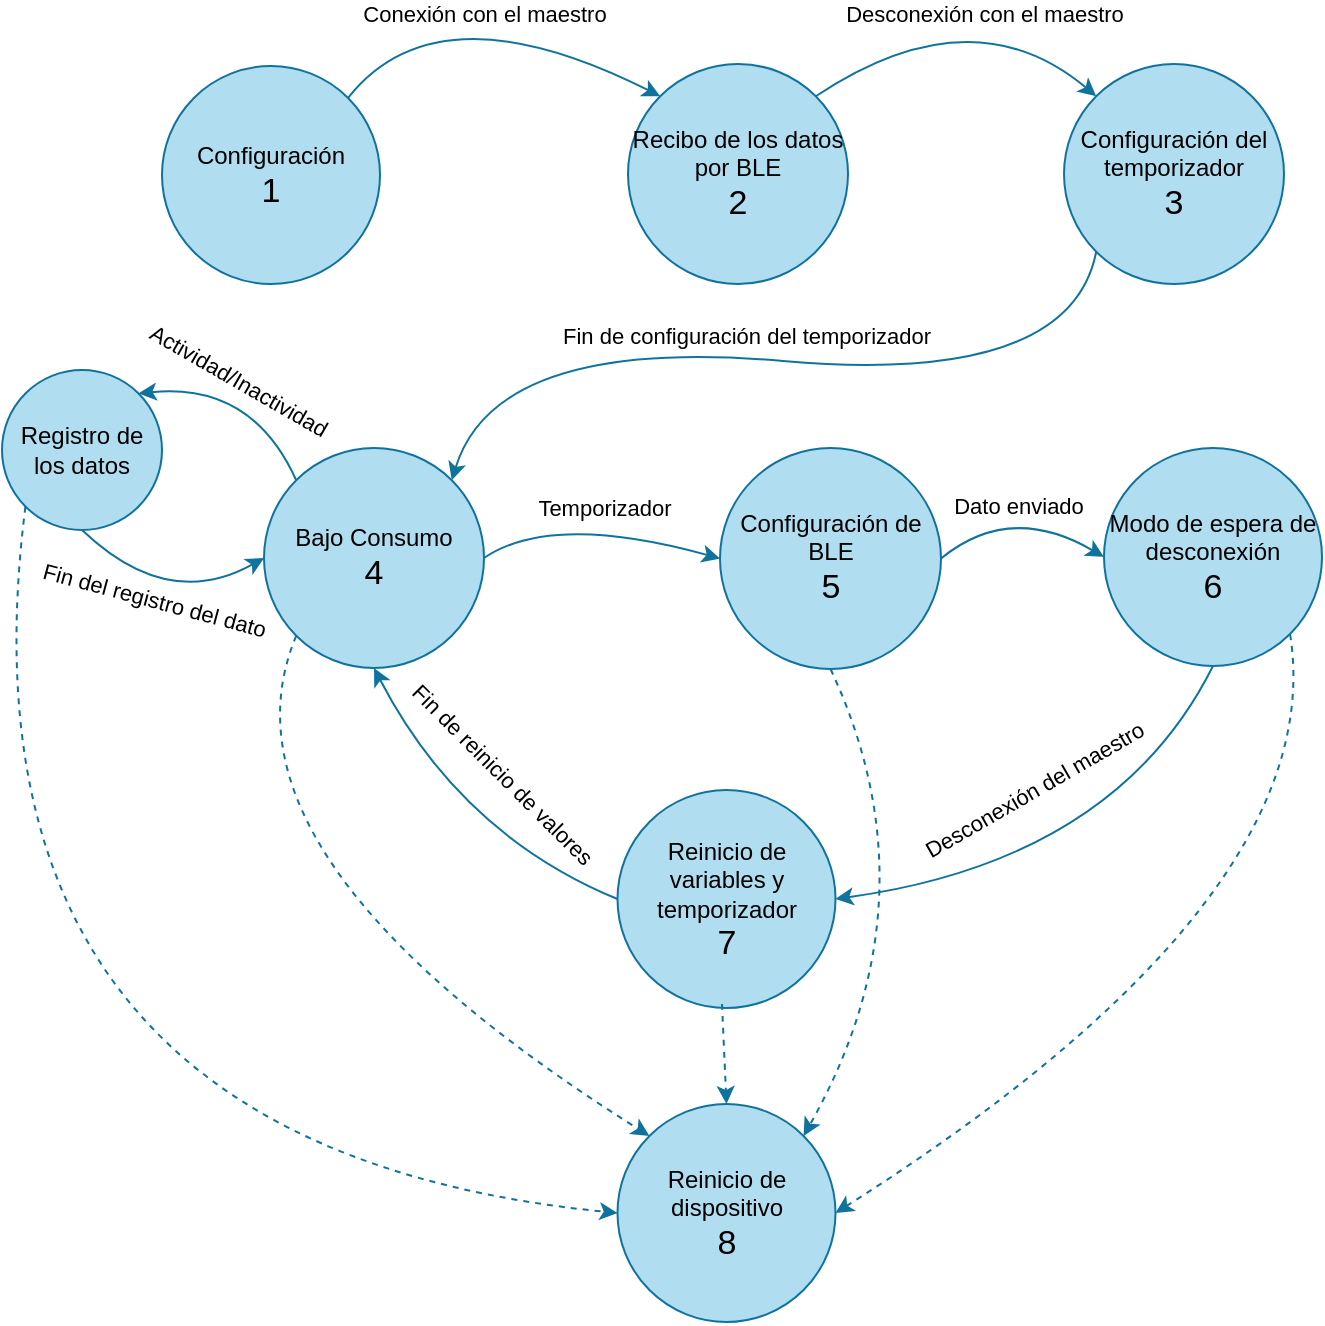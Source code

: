 <mxfile version="14.7.3" type="device"><diagram name="Page-1" id="a7904f86-f2b4-8e86-fa97-74104820619b"><mxGraphModel dx="786" dy="625" grid="0" gridSize="10" guides="1" tooltips="1" connect="1" arrows="1" fold="1" page="1" pageScale="1" pageWidth="1100" pageHeight="850" background="none" math="0" shadow="0"><root><mxCell id="0"/><mxCell id="1" parent="0"/><mxCell id="ciiF7ol1Gj1eOagXbr4W-1" value="Configuración&lt;br&gt;&lt;font style=&quot;font-size: 17px&quot;&gt;1&lt;/font&gt;" style="ellipse;whiteSpace=wrap;html=1;aspect=fixed;fillColor=#b1ddf0;strokeColor=#10739e;" vertex="1" parent="1"><mxGeometry x="297" y="77" width="109" height="109" as="geometry"/></mxCell><mxCell id="ciiF7ol1Gj1eOagXbr4W-3" value="Recibo de los datos por BLE&lt;br&gt;&lt;span style=&quot;font-size: 17px&quot;&gt;2&lt;/span&gt;" style="ellipse;whiteSpace=wrap;html=1;aspect=fixed;fillColor=#b1ddf0;strokeColor=#10739e;" vertex="1" parent="1"><mxGeometry x="530" y="76" width="110" height="110" as="geometry"/></mxCell><mxCell id="ciiF7ol1Gj1eOagXbr4W-4" value="Configuración del temporizador&lt;br&gt;&lt;span style=&quot;font-size: 17px&quot;&gt;3&lt;/span&gt;" style="ellipse;whiteSpace=wrap;html=1;aspect=fixed;fillColor=#b1ddf0;strokeColor=#10739e;" vertex="1" parent="1"><mxGeometry x="748" y="76" width="110" height="110" as="geometry"/></mxCell><mxCell id="ciiF7ol1Gj1eOagXbr4W-5" value="Bajo Consumo&lt;br&gt;&lt;span style=&quot;font-size: 17px&quot;&gt;4&lt;/span&gt;" style="ellipse;whiteSpace=wrap;html=1;aspect=fixed;fillColor=#b1ddf0;strokeColor=#10739e;" vertex="1" parent="1"><mxGeometry x="348" y="268" width="110" height="110" as="geometry"/></mxCell><mxCell id="ciiF7ol1Gj1eOagXbr4W-6" value="Registro de los datos" style="ellipse;whiteSpace=wrap;html=1;aspect=fixed;fillColor=#b1ddf0;strokeColor=#10739e;" vertex="1" parent="1"><mxGeometry x="217" y="229" width="80" height="80" as="geometry"/></mxCell><mxCell id="ciiF7ol1Gj1eOagXbr4W-7" value="Configuración de&lt;br&gt;BLE&lt;br&gt;&lt;span style=&quot;font-size: 17px&quot;&gt;5&lt;/span&gt;" style="ellipse;whiteSpace=wrap;html=1;aspect=fixed;fillColor=#b1ddf0;strokeColor=#10739e;" vertex="1" parent="1"><mxGeometry x="576" y="268" width="110.5" height="110.5" as="geometry"/></mxCell><mxCell id="ciiF7ol1Gj1eOagXbr4W-9" value="Modo de espera de desconexión&lt;br&gt;&lt;span style=&quot;font-size: 17px&quot;&gt;6&lt;/span&gt;" style="ellipse;whiteSpace=wrap;html=1;aspect=fixed;fillColor=#b1ddf0;strokeColor=#10739e;" vertex="1" parent="1"><mxGeometry x="768" y="268" width="109" height="109" as="geometry"/></mxCell><mxCell id="ciiF7ol1Gj1eOagXbr4W-10" value="Reinicio de variables y temporizador&lt;br&gt;&lt;span style=&quot;font-size: 17px&quot;&gt;7&lt;/span&gt;" style="ellipse;whiteSpace=wrap;html=1;aspect=fixed;fillColor=#b1ddf0;strokeColor=#10739e;" vertex="1" parent="1"><mxGeometry x="524.75" y="439" width="109" height="109" as="geometry"/></mxCell><mxCell id="ciiF7ol1Gj1eOagXbr4W-11" value="Reinicio de dispositivo&lt;br&gt;&lt;span style=&quot;font-size: 17px&quot;&gt;8&lt;/span&gt;" style="ellipse;whiteSpace=wrap;html=1;aspect=fixed;fillColor=#b1ddf0;strokeColor=#10739e;" vertex="1" parent="1"><mxGeometry x="524.75" y="596" width="109" height="109" as="geometry"/></mxCell><mxCell id="ciiF7ol1Gj1eOagXbr4W-12" value="" style="curved=1;endArrow=classic;html=1;entryX=0;entryY=0;entryDx=0;entryDy=0;exitX=1;exitY=0;exitDx=0;exitDy=0;fillColor=#b1ddf0;strokeColor=#10739e;" edge="1" parent="1" source="ciiF7ol1Gj1eOagXbr4W-1" target="ciiF7ol1Gj1eOagXbr4W-3"><mxGeometry width="50" height="50" relative="1" as="geometry"><mxPoint x="552" y="379" as="sourcePoint"/><mxPoint x="602" y="329" as="targetPoint"/><Array as="points"><mxPoint x="435" y="36"/></Array></mxGeometry></mxCell><mxCell id="ciiF7ol1Gj1eOagXbr4W-13" value="Conexión con el maestro" style="edgeLabel;html=1;align=center;verticalAlign=middle;resizable=0;points=[];" vertex="1" connectable="0" parent="ciiF7ol1Gj1eOagXbr4W-12"><mxGeometry x="0.18" y="-18" relative="1" as="geometry"><mxPoint x="-8" y="-21" as="offset"/></mxGeometry></mxCell><mxCell id="ciiF7ol1Gj1eOagXbr4W-14" value="" style="curved=1;endArrow=classic;html=1;entryX=0;entryY=0;entryDx=0;entryDy=0;exitX=1;exitY=0;exitDx=0;exitDy=0;fillColor=#b1ddf0;strokeColor=#10739e;" edge="1" parent="1" source="ciiF7ol1Gj1eOagXbr4W-3" target="ciiF7ol1Gj1eOagXbr4W-4"><mxGeometry width="50" height="50" relative="1" as="geometry"><mxPoint x="630.001" y="90.109" as="sourcePoint"/><mxPoint x="770.219" y="90.109" as="targetPoint"/><Array as="points"><mxPoint x="702.11" y="40"/></Array></mxGeometry></mxCell><mxCell id="ciiF7ol1Gj1eOagXbr4W-15" value="Desconexión con el maestro" style="edgeLabel;html=1;align=center;verticalAlign=middle;resizable=0;points=[];" vertex="1" connectable="0" parent="ciiF7ol1Gj1eOagXbr4W-14"><mxGeometry x="0.18" y="-18" relative="1" as="geometry"><mxPoint x="10" y="-9" as="offset"/></mxGeometry></mxCell><mxCell id="ciiF7ol1Gj1eOagXbr4W-16" value="" style="curved=1;endArrow=classic;html=1;exitX=0;exitY=1;exitDx=0;exitDy=0;entryX=1;entryY=0;entryDx=0;entryDy=0;fillColor=#b1ddf0;strokeColor=#10739e;" edge="1" parent="1" source="ciiF7ol1Gj1eOagXbr4W-4" target="ciiF7ol1Gj1eOagXbr4W-5"><mxGeometry width="50" height="50" relative="1" as="geometry"><mxPoint x="552" y="312" as="sourcePoint"/><mxPoint x="602" y="262" as="targetPoint"/><Array as="points"><mxPoint x="751" y="237"/><mxPoint x="464" y="212"/></Array></mxGeometry></mxCell><mxCell id="ciiF7ol1Gj1eOagXbr4W-17" value="Fin de configuración del temporizador" style="edgeLabel;html=1;align=center;verticalAlign=middle;resizable=0;points=[];" vertex="1" connectable="0" parent="ciiF7ol1Gj1eOagXbr4W-16"><mxGeometry x="0.153" y="2" relative="1" as="geometry"><mxPoint x="18" y="-12" as="offset"/></mxGeometry></mxCell><mxCell id="ciiF7ol1Gj1eOagXbr4W-18" value="" style="curved=1;endArrow=classic;html=1;exitX=0;exitY=0;exitDx=0;exitDy=0;entryX=1;entryY=0;entryDx=0;entryDy=0;fillColor=#b1ddf0;strokeColor=#10739e;" edge="1" parent="1" source="ciiF7ol1Gj1eOagXbr4W-5" target="ciiF7ol1Gj1eOagXbr4W-6"><mxGeometry width="50" height="50" relative="1" as="geometry"><mxPoint x="552" y="312" as="sourcePoint"/><mxPoint x="602" y="262" as="targetPoint"/><Array as="points"><mxPoint x="342" y="235"/></Array></mxGeometry></mxCell><mxCell id="ciiF7ol1Gj1eOagXbr4W-19" value="Actividad/Inactividad" style="edgeLabel;html=1;align=center;verticalAlign=middle;resizable=0;points=[];rotation=30;" vertex="1" connectable="0" parent="ciiF7ol1Gj1eOagXbr4W-18"><mxGeometry x="-0.299" y="6" relative="1" as="geometry"><mxPoint x="-8" y="-17" as="offset"/></mxGeometry></mxCell><mxCell id="ciiF7ol1Gj1eOagXbr4W-20" value="" style="curved=1;endArrow=classic;html=1;exitX=0.5;exitY=1;exitDx=0;exitDy=0;entryX=0;entryY=0.5;entryDx=0;entryDy=0;fillColor=#b1ddf0;strokeColor=#10739e;" edge="1" parent="1" source="ciiF7ol1Gj1eOagXbr4W-6" target="ciiF7ol1Gj1eOagXbr4W-5"><mxGeometry width="50" height="50" relative="1" as="geometry"><mxPoint x="552" y="312" as="sourcePoint"/><mxPoint x="602" y="262" as="targetPoint"/><Array as="points"><mxPoint x="300" y="350"/></Array></mxGeometry></mxCell><mxCell id="ciiF7ol1Gj1eOagXbr4W-21" value="Fin del registro del dato" style="edgeLabel;html=1;align=center;verticalAlign=middle;resizable=0;points=[];rotation=15;" vertex="1" connectable="0" parent="ciiF7ol1Gj1eOagXbr4W-20"><mxGeometry x="-0.331" y="3" relative="1" as="geometry"><mxPoint x="6" y="10" as="offset"/></mxGeometry></mxCell><mxCell id="ciiF7ol1Gj1eOagXbr4W-22" value="" style="curved=1;endArrow=classic;html=1;exitX=1;exitY=0.5;exitDx=0;exitDy=0;entryX=0;entryY=0.5;entryDx=0;entryDy=0;fillColor=#b1ddf0;strokeColor=#10739e;" edge="1" parent="1" source="ciiF7ol1Gj1eOagXbr4W-5" target="ciiF7ol1Gj1eOagXbr4W-7"><mxGeometry width="50" height="50" relative="1" as="geometry"><mxPoint x="552" y="312" as="sourcePoint"/><mxPoint x="602" y="262" as="targetPoint"/><Array as="points"><mxPoint x="492" y="300"/></Array></mxGeometry></mxCell><mxCell id="ciiF7ol1Gj1eOagXbr4W-23" value="Temporizador" style="edgeLabel;html=1;align=center;verticalAlign=middle;resizable=0;points=[];" vertex="1" connectable="0" parent="ciiF7ol1Gj1eOagXbr4W-22"><mxGeometry x="-0.17" y="-8" relative="1" as="geometry"><mxPoint x="16" y="-13" as="offset"/></mxGeometry></mxCell><mxCell id="ciiF7ol1Gj1eOagXbr4W-24" value="" style="curved=1;endArrow=classic;html=1;entryX=0;entryY=0.5;entryDx=0;entryDy=0;exitX=1;exitY=0.5;exitDx=0;exitDy=0;fillColor=#b1ddf0;strokeColor=#10739e;" edge="1" parent="1" source="ciiF7ol1Gj1eOagXbr4W-7" target="ciiF7ol1Gj1eOagXbr4W-9"><mxGeometry width="50" height="50" relative="1" as="geometry"><mxPoint x="552" y="312" as="sourcePoint"/><mxPoint x="602" y="262" as="targetPoint"/><Array as="points"><mxPoint x="721" y="295"/></Array></mxGeometry></mxCell><mxCell id="ciiF7ol1Gj1eOagXbr4W-25" value="Dato enviado" style="edgeLabel;html=1;align=center;verticalAlign=middle;resizable=0;points=[];" vertex="1" connectable="0" parent="ciiF7ol1Gj1eOagXbr4W-24"><mxGeometry x="0.155" y="-8" relative="1" as="geometry"><mxPoint x="-3" y="-11" as="offset"/></mxGeometry></mxCell><mxCell id="ciiF7ol1Gj1eOagXbr4W-26" value="" style="curved=1;endArrow=classic;html=1;exitX=0.5;exitY=1;exitDx=0;exitDy=0;entryX=1;entryY=0.5;entryDx=0;entryDy=0;fillColor=#b1ddf0;strokeColor=#10739e;" edge="1" parent="1" source="ciiF7ol1Gj1eOagXbr4W-9" target="ciiF7ol1Gj1eOagXbr4W-10"><mxGeometry width="50" height="50" relative="1" as="geometry"><mxPoint x="552" y="312" as="sourcePoint"/><mxPoint x="602" y="262" as="targetPoint"/><Array as="points"><mxPoint x="774" y="474"/></Array></mxGeometry></mxCell><mxCell id="ciiF7ol1Gj1eOagXbr4W-27" value="Desconexión del maestro" style="edgeLabel;html=1;align=center;verticalAlign=middle;resizable=0;points=[];rotation=-30;" vertex="1" connectable="0" parent="ciiF7ol1Gj1eOagXbr4W-26"><mxGeometry x="-0.326" y="-19" relative="1" as="geometry"><mxPoint x="-35" y="-5" as="offset"/></mxGeometry></mxCell><mxCell id="ciiF7ol1Gj1eOagXbr4W-28" value="" style="curved=1;endArrow=classic;html=1;entryX=0.5;entryY=1;entryDx=0;entryDy=0;exitX=0;exitY=0.5;exitDx=0;exitDy=0;fillColor=#b1ddf0;strokeColor=#10739e;" edge="1" parent="1" source="ciiF7ol1Gj1eOagXbr4W-10" target="ciiF7ol1Gj1eOagXbr4W-5"><mxGeometry width="50" height="50" relative="1" as="geometry"><mxPoint x="550" y="450" as="sourcePoint"/><mxPoint x="600" y="400" as="targetPoint"/><Array as="points"><mxPoint x="446" y="461"/></Array></mxGeometry></mxCell><mxCell id="ciiF7ol1Gj1eOagXbr4W-29" value="Fin de reinicio de valores" style="edgeLabel;html=1;align=center;verticalAlign=middle;resizable=0;points=[];rotation=45;" vertex="1" connectable="0" parent="ciiF7ol1Gj1eOagXbr4W-28"><mxGeometry x="0.123" y="-8" relative="1" as="geometry"><mxPoint x="21" y="-13" as="offset"/></mxGeometry></mxCell><mxCell id="ciiF7ol1Gj1eOagXbr4W-30" value="" style="curved=1;endArrow=classic;html=1;exitX=0;exitY=1;exitDx=0;exitDy=0;entryX=0;entryY=0.5;entryDx=0;entryDy=0;dashed=1;fillColor=#b1ddf0;strokeColor=#10739e;" edge="1" parent="1" source="ciiF7ol1Gj1eOagXbr4W-6" target="ciiF7ol1Gj1eOagXbr4W-11"><mxGeometry width="50" height="50" relative="1" as="geometry"><mxPoint x="558" y="446" as="sourcePoint"/><mxPoint x="608" y="396" as="targetPoint"/><Array as="points"><mxPoint x="188" y="617"/></Array></mxGeometry></mxCell><mxCell id="ciiF7ol1Gj1eOagXbr4W-31" value="" style="curved=1;endArrow=classic;html=1;dashed=1;entryX=0;entryY=0;entryDx=0;entryDy=0;exitX=0;exitY=1;exitDx=0;exitDy=0;fillColor=#b1ddf0;strokeColor=#10739e;" edge="1" parent="1" source="ciiF7ol1Gj1eOagXbr4W-5" target="ciiF7ol1Gj1eOagXbr4W-11"><mxGeometry width="50" height="50" relative="1" as="geometry"><mxPoint x="558" y="446" as="sourcePoint"/><mxPoint x="608" y="396" as="targetPoint"/><Array as="points"><mxPoint x="318" y="472"/></Array></mxGeometry></mxCell><mxCell id="ciiF7ol1Gj1eOagXbr4W-32" value="" style="curved=1;endArrow=classic;html=1;dashed=1;entryX=0.5;entryY=0;entryDx=0;entryDy=0;fillColor=#b1ddf0;strokeColor=#10739e;" edge="1" parent="1" target="ciiF7ol1Gj1eOagXbr4W-11"><mxGeometry width="50" height="50" relative="1" as="geometry"><mxPoint x="577" y="546" as="sourcePoint"/><mxPoint x="608" y="396" as="targetPoint"/><Array as="points"/></mxGeometry></mxCell><mxCell id="ciiF7ol1Gj1eOagXbr4W-33" value="" style="curved=1;endArrow=classic;html=1;dashed=1;entryX=1;entryY=0;entryDx=0;entryDy=0;exitX=0.5;exitY=1;exitDx=0;exitDy=0;fillColor=#b1ddf0;strokeColor=#10739e;" edge="1" parent="1" source="ciiF7ol1Gj1eOagXbr4W-7" target="ciiF7ol1Gj1eOagXbr4W-11"><mxGeometry width="50" height="50" relative="1" as="geometry"><mxPoint x="558" y="446" as="sourcePoint"/><mxPoint x="608" y="396" as="targetPoint"/><Array as="points"><mxPoint x="685" y="493"/></Array></mxGeometry></mxCell><mxCell id="ciiF7ol1Gj1eOagXbr4W-34" value="" style="curved=1;endArrow=classic;html=1;dashed=1;entryX=1;entryY=0.5;entryDx=0;entryDy=0;exitX=1;exitY=1;exitDx=0;exitDy=0;fillColor=#b1ddf0;strokeColor=#10739e;" edge="1" parent="1" source="ciiF7ol1Gj1eOagXbr4W-9" target="ciiF7ol1Gj1eOagXbr4W-11"><mxGeometry width="50" height="50" relative="1" as="geometry"><mxPoint x="558" y="446" as="sourcePoint"/><mxPoint x="608" y="396" as="targetPoint"/><Array as="points"><mxPoint x="882" y="493"/></Array></mxGeometry></mxCell></root></mxGraphModel></diagram></mxfile>